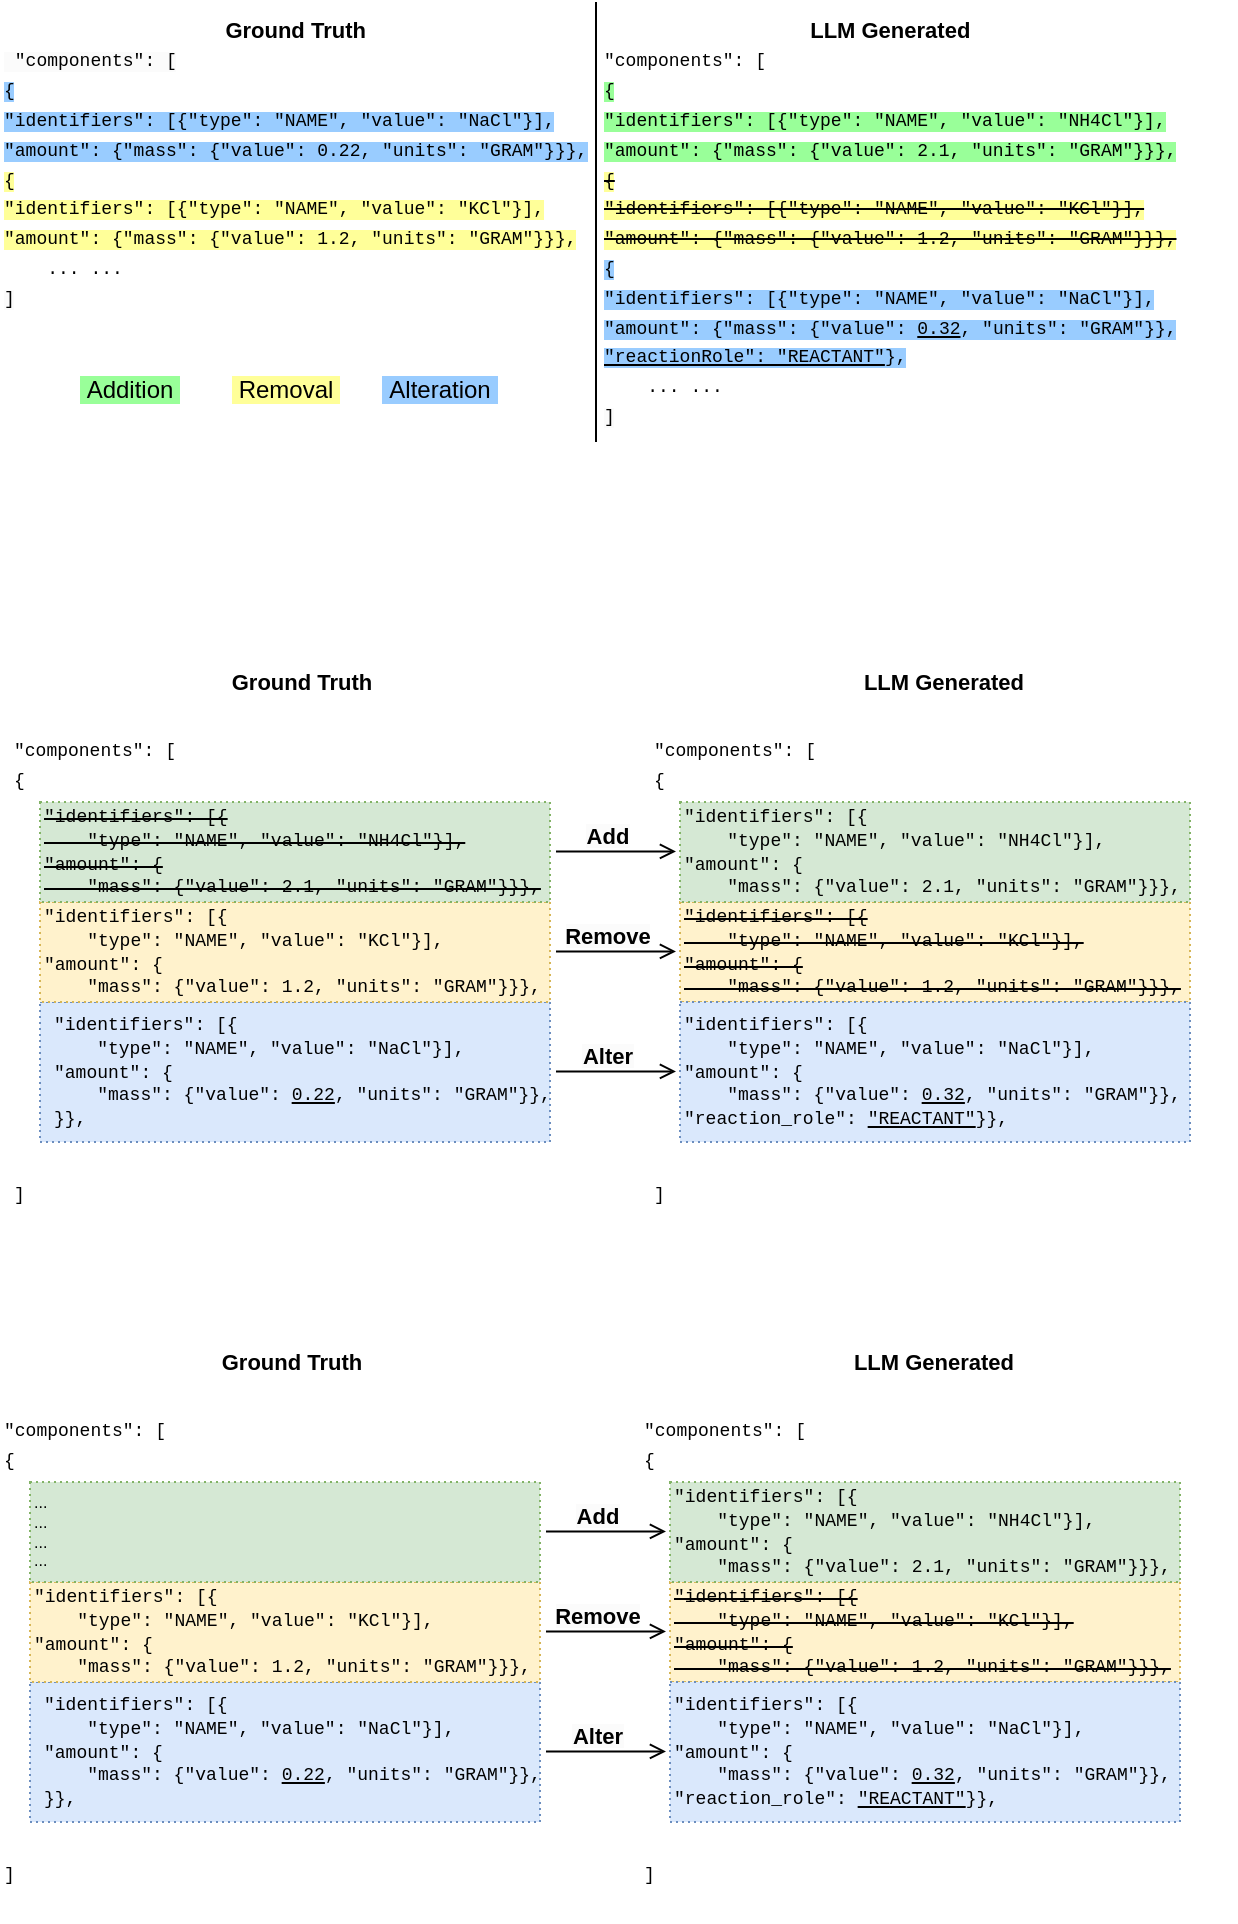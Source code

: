 <mxfile version="20.7.4" type="device"><diagram id="B1IhSgicaUTsyYKMDMdK" name="Page-1"><mxGraphModel dx="985" dy="1490" grid="1" gridSize="10" guides="1" tooltips="1" connect="1" arrows="1" fold="1" page="1" pageScale="1" pageWidth="850" pageHeight="1100" math="0" shadow="0"><root><mxCell id="0"/><mxCell id="1" parent="0"/><mxCell id="w58oGWD4xeNwBL1cCwIT-68" value="" style="group" vertex="1" connectable="0" parent="1"><mxGeometry x="5" y="160" width="612.75" height="290" as="geometry"/></mxCell><mxCell id="w58oGWD4xeNwBL1cCwIT-32" value="" style="rounded=0;whiteSpace=wrap;html=1;fontSize=8;fillColor=#dae8fc;dashed=1;dashPattern=1 2;strokeColor=#6c8ebf;" vertex="1" parent="w58oGWD4xeNwBL1cCwIT-68"><mxGeometry x="15" y="170" width="255" height="70" as="geometry"/></mxCell><mxCell id="w58oGWD4xeNwBL1cCwIT-31" value="&lt;span style=&quot;border-color: var(--border-color); color: rgb(0, 0, 0); font-family: &amp;quot;Courier New&amp;quot;; font-size: 9px; font-style: normal; font-variant-ligatures: normal; font-variant-caps: normal; font-weight: 400; letter-spacing: normal; orphans: 2; text-align: left; text-indent: 0px; text-transform: none; widows: 2; word-spacing: 0px; -webkit-text-stroke-width: 0px; text-decoration-thickness: initial; text-decoration-style: initial; text-decoration-color: initial;&quot;&gt;&quot;identifiers&quot;: [{&lt;br&gt;&amp;nbsp; &amp;nbsp; &quot;type&quot;: &quot;NAME&quot;, &quot;value&quot;: &quot;NaCl&quot;}],&lt;/span&gt;&lt;br style=&quot;border-color: var(--border-color); color: rgb(0, 0, 0); font-family: &amp;quot;Courier New&amp;quot;; font-size: 9px; font-style: normal; font-variant-ligatures: normal; font-variant-caps: normal; font-weight: 400; letter-spacing: normal; orphans: 2; text-align: left; text-indent: 0px; text-transform: none; widows: 2; word-spacing: 0px; -webkit-text-stroke-width: 0px; text-decoration-thickness: initial; text-decoration-style: initial; text-decoration-color: initial;&quot;&gt;&lt;span style=&quot;border-color: var(--border-color); color: rgb(0, 0, 0); font-family: &amp;quot;Courier New&amp;quot;; font-size: 9px; font-style: normal; font-variant-ligatures: normal; font-variant-caps: normal; font-weight: 400; letter-spacing: normal; orphans: 2; text-align: left; text-indent: 0px; text-transform: none; widows: 2; word-spacing: 0px; -webkit-text-stroke-width: 0px; text-decoration-thickness: initial; text-decoration-style: initial; text-decoration-color: initial;&quot;&gt;&quot;amount&quot;: {&lt;br&gt;&amp;nbsp; &amp;nbsp; &quot;mass&quot;: {&quot;value&quot;:&lt;span&gt;&amp;nbsp;&lt;/span&gt;&lt;/span&gt;&lt;span style=&quot;border-color: var(--border-color); color: rgb(0, 0, 0); font-family: &amp;quot;Courier New&amp;quot;; font-size: 9px; font-style: normal; font-variant-ligatures: normal; font-variant-caps: normal; font-weight: 400; letter-spacing: normal; orphans: 2; text-align: left; text-indent: 0px; text-transform: none; widows: 2; word-spacing: 0px; -webkit-text-stroke-width: 0px; text-decoration-thickness: initial; text-decoration-style: initial; text-decoration-color: initial;&quot;&gt;&lt;u style=&quot;border-color: var(--border-color);&quot;&gt;0.22&lt;/u&gt;&lt;/span&gt;&lt;span style=&quot;border-color: var(--border-color); color: rgb(0, 0, 0); font-family: &amp;quot;Courier New&amp;quot;; font-size: 9px; font-style: normal; font-variant-ligatures: normal; font-variant-caps: normal; font-weight: 400; letter-spacing: normal; orphans: 2; text-align: left; text-indent: 0px; text-transform: none; widows: 2; word-spacing: 0px; -webkit-text-stroke-width: 0px; text-decoration-thickness: initial; text-decoration-style: initial; text-decoration-color: initial;&quot;&gt;, &quot;units&quot;: &quot;GRAM&quot;}},&lt;br style=&quot;border-color: var(--border-color);&quot;&gt;&lt;/span&gt;&lt;span style=&quot;border-color: var(--border-color); color: rgb(0, 0, 0); font-family: &amp;quot;Courier New&amp;quot;; font-size: 9px; font-style: normal; font-variant-ligatures: normal; font-variant-caps: normal; font-weight: 400; letter-spacing: normal; orphans: 2; text-align: left; text-indent: 0px; text-transform: none; widows: 2; word-spacing: 0px; -webkit-text-stroke-width: 0px; text-decoration-thickness: initial; text-decoration-style: initial; text-decoration-color: initial;&quot;&gt;}},&lt;/span&gt;" style="text;whiteSpace=wrap;html=1;fontSize=9;verticalAlign=middle;" vertex="1" parent="w58oGWD4xeNwBL1cCwIT-68"><mxGeometry x="20" y="175" width="255" height="60" as="geometry"/></mxCell><mxCell id="w58oGWD4xeNwBL1cCwIT-47" value="" style="group" vertex="1" connectable="0" parent="w58oGWD4xeNwBL1cCwIT-68"><mxGeometry x="335" y="110" width="255" height="110" as="geometry"/></mxCell><mxCell id="w58oGWD4xeNwBL1cCwIT-48" value="" style="rounded=0;whiteSpace=wrap;html=1;fontSize=8;fillColor=#fff2cc;dashed=1;dashPattern=1 2;strokeColor=#d6b656;" vertex="1" parent="w58oGWD4xeNwBL1cCwIT-47"><mxGeometry y="10" width="255" height="50" as="geometry"/></mxCell><mxCell id="w58oGWD4xeNwBL1cCwIT-49" value="&lt;strike&gt;&lt;span style=&quot;color: rgb(0, 0, 0); font-family: &amp;quot;Courier New&amp;quot;; font-size: 9px; font-style: normal; font-variant-ligatures: normal; font-variant-caps: normal; font-weight: 400; letter-spacing: normal; orphans: 2; text-indent: 0px; text-transform: none; widows: 2; word-spacing: 0px; -webkit-text-stroke-width: 0px; text-decoration-thickness: initial; text-decoration-style: initial; text-decoration-color: initial; float: none; display: inline !important;&quot;&gt;&quot;identifiers&quot;: [{&lt;br&gt;&amp;nbsp; &amp;nbsp; &quot;type&quot;: &quot;NAME&quot;, &quot;value&quot;: &quot;KCl&quot;}],&lt;/span&gt;&lt;br style=&quot;border-color: var(--border-color); color: rgb(0, 0, 0); font-family: &amp;quot;Courier New&amp;quot;; font-size: 9px; font-style: normal; font-variant-ligatures: normal; font-variant-caps: normal; font-weight: 400; letter-spacing: normal; orphans: 2; text-indent: 0px; text-transform: none; widows: 2; word-spacing: 0px; -webkit-text-stroke-width: 0px; text-decoration-thickness: initial; text-decoration-style: initial; text-decoration-color: initial;&quot;&gt;&lt;span style=&quot;color: rgb(0, 0, 0); font-family: &amp;quot;Courier New&amp;quot;; font-size: 9px; font-style: normal; font-variant-ligatures: normal; font-variant-caps: normal; font-weight: 400; letter-spacing: normal; orphans: 2; text-indent: 0px; text-transform: none; widows: 2; word-spacing: 0px; -webkit-text-stroke-width: 0px; text-decoration-thickness: initial; text-decoration-style: initial; text-decoration-color: initial; float: none; display: inline !important;&quot;&gt;&quot;amount&quot;: {&lt;br&gt;&amp;nbsp; &amp;nbsp; &quot;mass&quot;: {&quot;value&quot;: 1.2, &quot;units&quot;: &quot;GRAM&quot;}}},&lt;/span&gt;&lt;/strike&gt;" style="text;whiteSpace=wrap;html=1;fontSize=9;verticalAlign=middle;align=left;" vertex="1" parent="w58oGWD4xeNwBL1cCwIT-47"><mxGeometry width="255" height="70" as="geometry"/></mxCell><mxCell id="w58oGWD4xeNwBL1cCwIT-29" value="&lt;div style=&quot;text-align: center;&quot;&gt;&lt;br&gt;&lt;/div&gt;&lt;div style=&quot;text-align: center;&quot;&gt;&lt;br&gt;&lt;/div&gt;&lt;span style=&quot;font-size: 9px; font-style: normal; font-variant-ligatures: normal; font-variant-caps: normal; letter-spacing: normal; orphans: 2; text-indent: 0px; text-transform: none; widows: 2; word-spacing: 0px; -webkit-text-stroke-width: 0px; text-decoration-thickness: initial; text-decoration-style: initial; text-decoration-color: initial; float: none; display: inline !important;&quot;&gt;&lt;font style=&quot;font-size: 9px;&quot; face=&quot;Courier New&quot;&gt;&quot;components&quot;: [&lt;br&gt;&lt;span style=&quot;font-weight: 400; color: rgb(0, 0, 0);&quot;&gt;{&lt;br style=&quot;border-color: var(--border-color);&quot;&gt;&lt;br&gt;&lt;/span&gt;&lt;br&gt;&lt;strike&gt;&lt;br&gt;&lt;br&gt;&lt;/strike&gt;&lt;/font&gt;&lt;font style=&quot;font-size: 9px;&quot; face=&quot;Courier New&quot;&gt;&lt;br&gt;&lt;br&gt;&lt;br&gt;&lt;br&gt;&lt;br&gt;&lt;br&gt;&lt;br&gt;&lt;br&gt;&lt;br&gt;&lt;span style=&quot;font-weight: 400; color: rgb(0, 0, 0);&quot;&gt;]&lt;/span&gt;&lt;/font&gt;&lt;/span&gt;" style="text;whiteSpace=wrap;html=1;verticalAlign=top;strokeColor=none;" vertex="1" parent="w58oGWD4xeNwBL1cCwIT-68"><mxGeometry width="292.5" height="280" as="geometry"/></mxCell><mxCell id="w58oGWD4xeNwBL1cCwIT-24" value="&lt;div style=&quot;text-align: center;&quot;&gt;&lt;br&gt;&lt;/div&gt;&lt;div style=&quot;text-align: center;&quot;&gt;&lt;br&gt;&lt;/div&gt;&lt;span style=&quot;font-size: 9px; font-style: normal; font-variant-ligatures: normal; font-variant-caps: normal; letter-spacing: normal; orphans: 2; text-indent: 0px; text-transform: none; widows: 2; word-spacing: 0px; -webkit-text-stroke-width: 0px; text-decoration-thickness: initial; text-decoration-style: initial; text-decoration-color: initial; float: none; display: inline !important;&quot;&gt;&lt;font style=&quot;font-size: 9px;&quot; face=&quot;Courier New&quot;&gt;&quot;components&quot;: [&lt;br&gt;&lt;span style=&quot;font-weight: 400; color: rgb(0, 0, 0);&quot;&gt;{&lt;br style=&quot;border-color: var(--border-color);&quot;&gt;&lt;br&gt;&lt;/span&gt;&lt;br&gt;&lt;strike&gt;&lt;br&gt;&lt;br&gt;&lt;/strike&gt;&lt;/font&gt;&lt;font style=&quot;font-size: 9px;&quot; face=&quot;Courier New&quot;&gt;&lt;br&gt;&lt;br&gt;&lt;br&gt;&lt;br&gt;&lt;br&gt;&lt;br&gt;&lt;br&gt;&lt;br&gt;&lt;br&gt;&lt;span style=&quot;font-weight: 400; color: rgb(0, 0, 0);&quot;&gt;]&lt;/span&gt;&lt;/font&gt;&lt;/span&gt;" style="text;whiteSpace=wrap;html=1;verticalAlign=top;strokeColor=none;" vertex="1" parent="w58oGWD4xeNwBL1cCwIT-68"><mxGeometry x="320.25" width="292.5" height="280" as="geometry"/></mxCell><mxCell id="w58oGWD4xeNwBL1cCwIT-11" value="" style="endArrow=none;html=1;rounded=0;fontFamily=Courier New;fontSize=9;fontColor=#AB63FA;entryX=1;entryY=0;entryDx=0;entryDy=0;startArrow=none;" edge="1" parent="w58oGWD4xeNwBL1cCwIT-68"><mxGeometry x="-0.227" width="50" height="50" relative="1" as="geometry"><mxPoint x="299.6" as="sourcePoint"/><mxPoint x="299.6" as="targetPoint"/><mxPoint as="offset"/></mxGeometry></mxCell><mxCell id="w58oGWD4xeNwBL1cCwIT-25" value="&lt;div style=&quot;border-color: var(--border-color); color: rgb(0, 0, 0); font-family: Helvetica; font-size: 12px; font-style: normal; font-variant-ligatures: normal; font-variant-caps: normal; font-weight: 400; letter-spacing: normal; orphans: 2; text-indent: 0px; text-transform: none; widows: 2; word-spacing: 0px; -webkit-text-stroke-width: 0px; background-color: rgb(251, 251, 251); text-decoration-thickness: initial; text-decoration-style: initial; text-decoration-color: initial;&quot;&gt;&lt;/div&gt;&lt;b style=&quot;border-color: var(--border-color); font-size: 11px;&quot;&gt;LLM Generated&lt;/b&gt;" style="text;whiteSpace=wrap;html=1;fontSize=9;align=center;verticalAlign=middle;" vertex="1" parent="w58oGWD4xeNwBL1cCwIT-68"><mxGeometry x="411.5" width="110" height="20" as="geometry"/></mxCell><mxCell id="w58oGWD4xeNwBL1cCwIT-30" value="&lt;div style=&quot;border-color: var(--border-color); color: rgb(0, 0, 0); font-family: Helvetica; font-size: 12px; font-style: normal; font-variant-ligatures: normal; font-variant-caps: normal; font-weight: 400; letter-spacing: normal; orphans: 2; text-indent: 0px; text-transform: none; widows: 2; word-spacing: 0px; -webkit-text-stroke-width: 0px; background-color: rgb(251, 251, 251); text-decoration-thickness: initial; text-decoration-style: initial; text-decoration-color: initial;&quot;&gt;&lt;/div&gt;&lt;b style=&quot;border-color: var(--border-color); font-size: 11px;&quot;&gt;Ground Truth&lt;/b&gt;" style="text;whiteSpace=wrap;html=1;fontSize=9;align=center;verticalAlign=middle;" vertex="1" parent="w58oGWD4xeNwBL1cCwIT-68"><mxGeometry x="91.25" width="110" height="20" as="geometry"/></mxCell><mxCell id="w58oGWD4xeNwBL1cCwIT-40" value="" style="group" vertex="1" connectable="0" parent="w58oGWD4xeNwBL1cCwIT-68"><mxGeometry x="15" y="110" width="255" height="70" as="geometry"/></mxCell><mxCell id="w58oGWD4xeNwBL1cCwIT-33" value="" style="rounded=0;whiteSpace=wrap;html=1;fontSize=8;fillColor=#fff2cc;dashed=1;dashPattern=1 2;strokeColor=#d6b656;" vertex="1" parent="w58oGWD4xeNwBL1cCwIT-40"><mxGeometry y="10" width="255" height="50" as="geometry"/></mxCell><mxCell id="w58oGWD4xeNwBL1cCwIT-34" value="&lt;span style=&quot;color: rgb(0, 0, 0); font-family: &amp;quot;Courier New&amp;quot;; font-size: 9px; font-style: normal; font-variant-ligatures: normal; font-variant-caps: normal; font-weight: 400; letter-spacing: normal; orphans: 2; text-indent: 0px; text-transform: none; widows: 2; word-spacing: 0px; -webkit-text-stroke-width: 0px; text-decoration-thickness: initial; text-decoration-style: initial; text-decoration-color: initial; float: none; display: inline !important;&quot;&gt;&quot;identifiers&quot;: [{&lt;br&gt;&amp;nbsp; &amp;nbsp; &quot;type&quot;: &quot;NAME&quot;, &quot;value&quot;: &quot;KCl&quot;}],&lt;/span&gt;&lt;br style=&quot;border-color: var(--border-color); color: rgb(0, 0, 0); font-family: &amp;quot;Courier New&amp;quot;; font-size: 9px; font-style: normal; font-variant-ligatures: normal; font-variant-caps: normal; font-weight: 400; letter-spacing: normal; orphans: 2; text-indent: 0px; text-transform: none; widows: 2; word-spacing: 0px; -webkit-text-stroke-width: 0px; text-decoration-thickness: initial; text-decoration-style: initial; text-decoration-color: initial;&quot;&gt;&lt;span style=&quot;color: rgb(0, 0, 0); font-family: &amp;quot;Courier New&amp;quot;; font-size: 9px; font-style: normal; font-variant-ligatures: normal; font-variant-caps: normal; font-weight: 400; letter-spacing: normal; orphans: 2; text-indent: 0px; text-transform: none; widows: 2; word-spacing: 0px; -webkit-text-stroke-width: 0px; text-decoration-thickness: initial; text-decoration-style: initial; text-decoration-color: initial; float: none; display: inline !important;&quot;&gt;&quot;amount&quot;: {&lt;br&gt;&amp;nbsp; &amp;nbsp; &quot;mass&quot;: {&quot;value&quot;: 1.2, &quot;units&quot;: &quot;GRAM&quot;}}},&lt;/span&gt;" style="text;whiteSpace=wrap;html=1;fontSize=9;verticalAlign=middle;align=left;" vertex="1" parent="w58oGWD4xeNwBL1cCwIT-40"><mxGeometry width="255" height="70" as="geometry"/></mxCell><mxCell id="w58oGWD4xeNwBL1cCwIT-41" value="" style="group" vertex="1" connectable="0" parent="w58oGWD4xeNwBL1cCwIT-68"><mxGeometry x="335" y="170" width="255" height="120" as="geometry"/></mxCell><mxCell id="w58oGWD4xeNwBL1cCwIT-27" value="" style="rounded=0;whiteSpace=wrap;html=1;fontSize=8;fillColor=#dae8fc;dashed=1;dashPattern=1 2;strokeColor=#6c8ebf;" vertex="1" parent="w58oGWD4xeNwBL1cCwIT-41"><mxGeometry width="255" height="70" as="geometry"/></mxCell><mxCell id="w58oGWD4xeNwBL1cCwIT-23" value="&lt;span style=&quot;border-color: var(--border-color); color: rgb(0, 0, 0); font-family: &amp;quot;Courier New&amp;quot;; font-size: 9px; font-style: normal; font-variant-ligatures: normal; font-variant-caps: normal; font-weight: 400; letter-spacing: normal; orphans: 2; text-align: left; text-indent: 0px; text-transform: none; widows: 2; word-spacing: 0px; -webkit-text-stroke-width: 0px; text-decoration-thickness: initial; text-decoration-style: initial; text-decoration-color: initial;&quot;&gt;&quot;identifiers&quot;: [{&lt;br&gt;&amp;nbsp; &amp;nbsp; &quot;type&quot;: &quot;NAME&quot;, &quot;value&quot;: &quot;NaCl&quot;}],&lt;/span&gt;&lt;br style=&quot;border-color: var(--border-color); color: rgb(0, 0, 0); font-family: &amp;quot;Courier New&amp;quot;; font-size: 9px; font-style: normal; font-variant-ligatures: normal; font-variant-caps: normal; font-weight: 400; letter-spacing: normal; orphans: 2; text-align: left; text-indent: 0px; text-transform: none; widows: 2; word-spacing: 0px; -webkit-text-stroke-width: 0px; text-decoration-thickness: initial; text-decoration-style: initial; text-decoration-color: initial;&quot;&gt;&lt;span style=&quot;border-color: var(--border-color); color: rgb(0, 0, 0); font-family: &amp;quot;Courier New&amp;quot;; font-size: 9px; font-style: normal; font-variant-ligatures: normal; font-variant-caps: normal; font-weight: 400; letter-spacing: normal; orphans: 2; text-align: left; text-indent: 0px; text-transform: none; widows: 2; word-spacing: 0px; -webkit-text-stroke-width: 0px; text-decoration-thickness: initial; text-decoration-style: initial; text-decoration-color: initial;&quot;&gt;&quot;amount&quot;: {&lt;br&gt;&amp;nbsp; &amp;nbsp; &quot;mass&quot;: {&quot;value&quot;:&lt;span&gt;&amp;nbsp;&lt;/span&gt;&lt;/span&gt;&lt;span style=&quot;border-color: var(--border-color); color: rgb(0, 0, 0); font-family: &amp;quot;Courier New&amp;quot;; font-size: 9px; font-style: normal; font-variant-ligatures: normal; font-variant-caps: normal; font-weight: 400; letter-spacing: normal; orphans: 2; text-align: left; text-indent: 0px; text-transform: none; widows: 2; word-spacing: 0px; -webkit-text-stroke-width: 0px; text-decoration-thickness: initial; text-decoration-style: initial; text-decoration-color: initial;&quot;&gt;&lt;u style=&quot;border-color: var(--border-color);&quot;&gt;0.32&lt;/u&gt;&lt;/span&gt;&lt;span style=&quot;border-color: var(--border-color); color: rgb(0, 0, 0); font-family: &amp;quot;Courier New&amp;quot;; font-size: 9px; font-style: normal; font-variant-ligatures: normal; font-variant-caps: normal; font-weight: 400; letter-spacing: normal; orphans: 2; text-align: left; text-indent: 0px; text-transform: none; widows: 2; word-spacing: 0px; -webkit-text-stroke-width: 0px; text-decoration-thickness: initial; text-decoration-style: initial; text-decoration-color: initial;&quot;&gt;, &quot;units&quot;: &quot;GRAM&quot;}},&lt;br style=&quot;border-color: var(--border-color);&quot;&gt;&lt;/span&gt;&lt;span style=&quot;color: rgb(0, 0, 0); font-family: &amp;quot;Courier New&amp;quot;; font-size: 9px; font-style: normal; font-variant-ligatures: normal; font-variant-caps: normal; font-weight: 400; letter-spacing: normal; orphans: 2; text-align: left; text-indent: 0px; text-transform: none; widows: 2; word-spacing: 0px; -webkit-text-stroke-width: 0px; text-decoration-thickness: initial; text-decoration-style: initial; text-decoration-color: initial; float: none; display: inline !important;&quot;&gt;&quot;reaction_role&quot;:&lt;span&gt;&amp;nbsp;&lt;/span&gt;&lt;/span&gt;&lt;u style=&quot;border-color: var(--border-color); color: rgb(0, 0, 0); font-family: &amp;quot;Courier New&amp;quot;; font-size: 9px; font-style: normal; font-variant-ligatures: normal; font-variant-caps: normal; font-weight: 400; letter-spacing: normal; orphans: 2; text-align: left; text-indent: 0px; text-transform: none; widows: 2; word-spacing: 0px; -webkit-text-stroke-width: 0px;&quot;&gt;&quot;REACTANT&quot;&lt;/u&gt;&lt;span style=&quot;border-color: var(--border-color); color: rgb(0, 0, 0); font-family: &amp;quot;Courier New&amp;quot;; font-size: 9px; font-style: normal; font-variant-ligatures: normal; font-variant-caps: normal; font-weight: 400; letter-spacing: normal; orphans: 2; text-align: left; text-indent: 0px; text-transform: none; widows: 2; word-spacing: 0px; -webkit-text-stroke-width: 0px; text-decoration-thickness: initial; text-decoration-style: initial; text-decoration-color: initial;&quot;&gt;}},&lt;/span&gt;" style="text;whiteSpace=wrap;html=1;fontSize=9;verticalAlign=middle;" vertex="1" parent="w58oGWD4xeNwBL1cCwIT-41"><mxGeometry y="5" width="255" height="60" as="geometry"/></mxCell><mxCell id="w58oGWD4xeNwBL1cCwIT-43" value="" style="group" vertex="1" connectable="0" parent="w58oGWD4xeNwBL1cCwIT-68"><mxGeometry x="335" y="60" width="255" height="70" as="geometry"/></mxCell><mxCell id="w58oGWD4xeNwBL1cCwIT-8" value="" style="rounded=0;whiteSpace=wrap;html=1;fontSize=8;fillColor=#d5e8d4;dashed=1;dashPattern=1 2;strokeColor=#82b366;" vertex="1" parent="w58oGWD4xeNwBL1cCwIT-43"><mxGeometry y="10" width="255" height="50" as="geometry"/></mxCell><mxCell id="w58oGWD4xeNwBL1cCwIT-22" value="&lt;span style=&quot;color: rgb(0, 0, 0); font-family: &amp;quot;Courier New&amp;quot;; font-size: 9px; font-style: normal; font-variant-ligatures: normal; font-variant-caps: normal; font-weight: 400; letter-spacing: normal; orphans: 2; text-indent: 0px; text-transform: none; widows: 2; word-spacing: 0px; -webkit-text-stroke-width: 0px; text-decoration-thickness: initial; text-decoration-style: initial; text-decoration-color: initial; float: none; display: inline !important;&quot;&gt;&quot;identifiers&quot;: [{&lt;br&gt;&amp;nbsp; &amp;nbsp; &quot;type&quot;: &quot;NAME&quot;, &quot;value&quot;: &quot;NH4Cl&quot;}],&lt;/span&gt;&lt;br style=&quot;border-color: var(--border-color); color: rgb(0, 0, 0); font-family: &amp;quot;Courier New&amp;quot;; font-size: 9px; font-style: normal; font-variant-ligatures: normal; font-variant-caps: normal; font-weight: 400; letter-spacing: normal; orphans: 2; text-indent: 0px; text-transform: none; widows: 2; word-spacing: 0px; -webkit-text-stroke-width: 0px; text-decoration-thickness: initial; text-decoration-style: initial; text-decoration-color: initial;&quot;&gt;&lt;span style=&quot;color: rgb(0, 0, 0); font-family: &amp;quot;Courier New&amp;quot;; font-size: 9px; font-style: normal; font-variant-ligatures: normal; font-variant-caps: normal; font-weight: 400; letter-spacing: normal; orphans: 2; text-indent: 0px; text-transform: none; widows: 2; word-spacing: 0px; -webkit-text-stroke-width: 0px; text-decoration-thickness: initial; text-decoration-style: initial; text-decoration-color: initial; float: none; display: inline !important;&quot;&gt;&quot;amount&quot;: {&lt;br&gt;&amp;nbsp; &amp;nbsp; &quot;mass&quot;: {&quot;value&quot;: 2.1, &quot;units&quot;: &quot;GRAM&quot;}}},&lt;/span&gt;" style="text;whiteSpace=wrap;html=1;fontSize=9;verticalAlign=middle;align=left;" vertex="1" parent="w58oGWD4xeNwBL1cCwIT-43"><mxGeometry width="255" height="70" as="geometry"/></mxCell><mxCell id="w58oGWD4xeNwBL1cCwIT-44" value="" style="group" vertex="1" connectable="0" parent="w58oGWD4xeNwBL1cCwIT-68"><mxGeometry x="15" y="60" width="255" height="70" as="geometry"/></mxCell><mxCell id="w58oGWD4xeNwBL1cCwIT-45" value="" style="rounded=0;whiteSpace=wrap;html=1;fontSize=8;fillColor=#d5e8d4;dashed=1;dashPattern=1 2;strokeColor=#82b366;" vertex="1" parent="w58oGWD4xeNwBL1cCwIT-44"><mxGeometry y="10" width="255" height="50" as="geometry"/></mxCell><mxCell id="w58oGWD4xeNwBL1cCwIT-46" value="&lt;strike&gt;&lt;span style=&quot;color: rgb(0, 0, 0); font-family: &amp;quot;Courier New&amp;quot;; font-size: 9px; font-style: normal; font-variant-ligatures: normal; font-variant-caps: normal; font-weight: 400; letter-spacing: normal; orphans: 2; text-indent: 0px; text-transform: none; widows: 2; word-spacing: 0px; -webkit-text-stroke-width: 0px; text-decoration-thickness: initial; text-decoration-style: initial; text-decoration-color: initial; float: none; display: inline !important;&quot;&gt;&quot;identifiers&quot;: [{&lt;br&gt;&amp;nbsp; &amp;nbsp; &quot;type&quot;: &quot;NAME&quot;, &quot;value&quot;: &quot;NH4Cl&quot;}],&lt;/span&gt;&lt;br style=&quot;border-color: var(--border-color); color: rgb(0, 0, 0); font-family: &amp;quot;Courier New&amp;quot;; font-size: 9px; font-style: normal; font-variant-ligatures: normal; font-variant-caps: normal; font-weight: 400; letter-spacing: normal; orphans: 2; text-indent: 0px; text-transform: none; widows: 2; word-spacing: 0px; -webkit-text-stroke-width: 0px; text-decoration-thickness: initial; text-decoration-style: initial; text-decoration-color: initial;&quot;&gt;&lt;span style=&quot;color: rgb(0, 0, 0); font-family: &amp;quot;Courier New&amp;quot;; font-size: 9px; font-style: normal; font-variant-ligatures: normal; font-variant-caps: normal; font-weight: 400; letter-spacing: normal; orphans: 2; text-indent: 0px; text-transform: none; widows: 2; word-spacing: 0px; -webkit-text-stroke-width: 0px; text-decoration-thickness: initial; text-decoration-style: initial; text-decoration-color: initial; float: none; display: inline !important;&quot;&gt;&quot;amount&quot;: {&lt;br&gt;&amp;nbsp; &amp;nbsp; &quot;mass&quot;: {&quot;value&quot;: 2.1, &quot;units&quot;: &quot;GRAM&quot;}}},&lt;/span&gt;&lt;/strike&gt;" style="text;whiteSpace=wrap;html=1;fontSize=9;verticalAlign=middle;align=left;" vertex="1" parent="w58oGWD4xeNwBL1cCwIT-44"><mxGeometry width="255" height="70" as="geometry"/></mxCell><mxCell id="w58oGWD4xeNwBL1cCwIT-50" style="edgeStyle=orthogonalEdgeStyle;rounded=0;jumpSize=6;orthogonalLoop=1;jettySize=auto;html=1;entryX=0;entryY=0.5;entryDx=0;entryDy=0;fontSize=9;endArrow=open;endFill=0;" edge="1" parent="w58oGWD4xeNwBL1cCwIT-68"><mxGeometry relative="1" as="geometry"><mxPoint x="273" y="144.71" as="sourcePoint"/><mxPoint x="333" y="144.71" as="targetPoint"/></mxGeometry></mxCell><mxCell id="w58oGWD4xeNwBL1cCwIT-53" style="edgeStyle=orthogonalEdgeStyle;rounded=0;jumpSize=6;orthogonalLoop=1;jettySize=auto;html=1;entryX=0;entryY=0.5;entryDx=0;entryDy=0;fontSize=9;endArrow=open;endFill=0;" edge="1" parent="w58oGWD4xeNwBL1cCwIT-68"><mxGeometry relative="1" as="geometry"><mxPoint x="273" y="204.71" as="sourcePoint"/><mxPoint x="333" y="204.71" as="targetPoint"/></mxGeometry></mxCell><mxCell id="w58oGWD4xeNwBL1cCwIT-54" value="" style="edgeStyle=orthogonalEdgeStyle;rounded=0;jumpSize=6;orthogonalLoop=1;jettySize=auto;html=1;entryX=0;entryY=0.5;entryDx=0;entryDy=0;fontSize=9;endArrow=open;endFill=0;" edge="1" parent="w58oGWD4xeNwBL1cCwIT-68"><mxGeometry relative="1" as="geometry"><mxPoint x="273" y="94.71" as="sourcePoint"/><mxPoint x="333" y="94.71" as="targetPoint"/></mxGeometry></mxCell><mxCell id="w58oGWD4xeNwBL1cCwIT-55" value="&lt;span style=&quot;font-size: 11px; font-style: normal; font-variant-ligatures: normal; font-variant-caps: normal; letter-spacing: normal; orphans: 2; text-indent: 0px; text-transform: none; widows: 2; word-spacing: 0px; -webkit-text-stroke-width: 0px; background-color: rgb(251, 251, 251); text-decoration-thickness: initial; text-decoration-style: initial; text-decoration-color: initial; float: none; display: inline !important;&quot;&gt;&lt;font&gt;Add&lt;/font&gt;&lt;/span&gt;" style="text;whiteSpace=wrap;html=1;fontSize=11;align=center;verticalAlign=middle;fontFamily=Helvetica;fontStyle=1;fontColor=#000000;" vertex="1" parent="w58oGWD4xeNwBL1cCwIT-68"><mxGeometry x="269" y="77" width="60" height="20" as="geometry"/></mxCell><mxCell id="w58oGWD4xeNwBL1cCwIT-66" value="&lt;span style=&quot;font-size: 11px; font-style: normal; font-variant-ligatures: normal; font-variant-caps: normal; letter-spacing: normal; orphans: 2; text-indent: 0px; text-transform: none; widows: 2; word-spacing: 0px; -webkit-text-stroke-width: 0px; background-color: rgb(251, 251, 251); text-decoration-thickness: initial; text-decoration-style: initial; text-decoration-color: initial; float: none; display: inline !important;&quot;&gt;&lt;font&gt;Remove&lt;/font&gt;&lt;/span&gt;" style="text;whiteSpace=wrap;html=1;fontSize=11;align=center;verticalAlign=middle;fontFamily=Helvetica;fontStyle=1;fontColor=#000000;" vertex="1" parent="w58oGWD4xeNwBL1cCwIT-68"><mxGeometry x="269" y="127" width="60" height="20" as="geometry"/></mxCell><mxCell id="w58oGWD4xeNwBL1cCwIT-67" value="&lt;span style=&quot;font-size: 11px; font-style: normal; font-variant-ligatures: normal; font-variant-caps: normal; letter-spacing: normal; orphans: 2; text-indent: 0px; text-transform: none; widows: 2; word-spacing: 0px; -webkit-text-stroke-width: 0px; background-color: rgb(251, 251, 251); text-decoration-thickness: initial; text-decoration-style: initial; text-decoration-color: initial; float: none; display: inline !important;&quot;&gt;&lt;font&gt;Alter&lt;/font&gt;&lt;/span&gt;" style="text;whiteSpace=wrap;html=1;fontSize=11;align=center;verticalAlign=middle;fontFamily=Helvetica;fontStyle=1;fontColor=#000000;" vertex="1" parent="w58oGWD4xeNwBL1cCwIT-68"><mxGeometry x="269" y="187" width="60" height="20" as="geometry"/></mxCell><mxCell id="E654pvjVm1LxZh0VAU8A-5" value="&lt;div style=&quot;text-align: center;&quot;&gt;&lt;span style=&quot;font-size: 11px;&quot;&gt;&lt;b&gt;Ground Truth&lt;/b&gt;&lt;/span&gt;&lt;/div&gt;&lt;span style=&quot;color: rgb(0, 0, 0); font-size: 9px; font-style: normal; font-variant-ligatures: normal; font-variant-caps: normal; font-weight: 400; letter-spacing: normal; orphans: 2; text-indent: 0px; text-transform: none; widows: 2; word-spacing: 0px; -webkit-text-stroke-width: 0px; text-decoration-thickness: initial; text-decoration-style: initial; text-decoration-color: initial; float: none; display: inline !important;&quot;&gt;&lt;font style=&quot;font-size: 9px;&quot; face=&quot;Courier New&quot;&gt;&lt;span style=&quot;background-color: rgb(251, 251, 251);&quot;&gt;&amp;nbsp;&quot;components&quot;: [&lt;/span&gt;&lt;br&gt;&lt;span style=&quot;background-color: rgb(153, 204, 255);&quot;&gt;{&lt;br&gt;&quot;identifiers&quot;: [{&quot;type&quot;: &quot;NAME&quot;, &quot;value&quot;: &quot;NaCl&quot;}],&lt;br&gt;&quot;amount&quot;: {&quot;mass&quot;: {&quot;value&quot;: 0.22, &quot;units&quot;: &quot;GRAM&quot;}}},&lt;/span&gt;&lt;br&gt;&lt;span style=&quot;background-color: rgb(255, 255, 153);&quot;&gt;{&lt;br&gt;&quot;identifiers&quot;: [{&quot;type&quot;: &quot;NAME&quot;, &quot;value&quot;: &quot;KCl&quot;}],&lt;br style=&quot;border-color: var(--border-color);&quot;&gt;&quot;amount&quot;: {&quot;mass&quot;: {&quot;value&quot;: 1.2, &quot;units&quot;: &quot;GRAM&quot;}}},&lt;/span&gt;&lt;br&gt;&amp;nbsp; &amp;nbsp; ... ...&lt;br&gt;&lt;span style=&quot;background-color: rgb(251, 251, 251);&quot;&gt;]&lt;/span&gt;&lt;/font&gt;&lt;/span&gt;" style="text;whiteSpace=wrap;html=1;verticalAlign=top;strokeColor=none;" parent="1" vertex="1"><mxGeometry y="-170" width="300" height="170" as="geometry"/></mxCell><mxCell id="fWhCA49FLO4DO91-v9Lb-1" value="&lt;div style=&quot;text-align: center;&quot;&gt;&lt;span style=&quot;font-size: 11px;&quot;&gt;&lt;b style=&quot;&quot;&gt;LLM Generated&lt;/b&gt;&lt;/span&gt;&lt;/div&gt;&lt;span style=&quot;font-size: 9px; font-style: normal; font-variant-ligatures: normal; font-variant-caps: normal; letter-spacing: normal; orphans: 2; text-indent: 0px; text-transform: none; widows: 2; word-spacing: 0px; -webkit-text-stroke-width: 0px; text-decoration-thickness: initial; text-decoration-style: initial; text-decoration-color: initial; float: none; display: inline !important;&quot;&gt;&lt;font style=&quot;font-size: 9px;&quot; face=&quot;Courier New&quot;&gt;&quot;components&quot;: [&lt;br&gt;&lt;span style=&quot;font-weight: 400; color: rgb(0, 0, 0); background-color: rgb(153, 255, 153);&quot;&gt;{&lt;br style=&quot;border-color: var(--border-color);&quot;&gt;&quot;identifiers&quot;: [{&quot;type&quot;: &quot;NAME&quot;, &quot;value&quot;: &quot;NH4Cl&quot;}],&lt;br style=&quot;border-color: var(--border-color);&quot;&gt;&quot;amount&quot;: {&quot;mass&quot;: {&quot;value&quot;: 2.1, &quot;units&quot;: &quot;GRAM&quot;}}},&lt;/span&gt;&lt;br&gt;&lt;span style=&quot;font-weight: 400; color: rgb(0, 0, 0); background-color: rgb(255, 255, 153);&quot;&gt;&lt;strike&gt;{&lt;br style=&quot;border-color: var(--border-color);&quot;&gt;&quot;identifiers&quot;: [{&quot;type&quot;: &quot;NAME&quot;, &quot;value&quot;: &quot;KCl&quot;}],&lt;br style=&quot;border-color: var(--border-color);&quot;&gt;&quot;amount&quot;: {&quot;mass&quot;: {&quot;value&quot;: 1.2, &quot;units&quot;: &quot;GRAM&quot;}}},&lt;/strike&gt;&lt;/span&gt;&lt;br&gt;&lt;span style=&quot;background-color: rgb(153, 204, 255);&quot;&gt;&lt;span style=&quot;font-weight: 400; color: rgb(0, 0, 0);&quot;&gt;{&lt;br&gt;&lt;/span&gt;&lt;span style=&quot;font-weight: 400; color: rgb(0, 0, 0);&quot;&gt;&quot;identifiers&quot;: [{&quot;type&quot;: &quot;NAME&quot;, &quot;value&quot;: &quot;NaCl&quot;}],&lt;/span&gt;&lt;br style=&quot;border-color: var(--border-color);&quot;&gt;&lt;span style=&quot;font-weight: 400; color: rgb(0, 0, 0);&quot;&gt;&quot;amount&quot;: {&quot;mass&quot;: {&quot;value&quot;: &lt;/span&gt;&lt;span style=&quot;color: rgb(0, 0, 0);&quot;&gt;&lt;u style=&quot;&quot;&gt;0.32&lt;/u&gt;&lt;/span&gt;&lt;span style=&quot;font-weight: 400; color: rgb(0, 0, 0);&quot;&gt;, &quot;units&quot;: &quot;GRAM&quot;}},&lt;br&gt;&lt;/span&gt;&lt;u&gt;&quot;reactionRole&quot;: &quot;REACTANT&quot;&lt;/u&gt;&lt;span style=&quot;font-weight: 400; color: rgb(0, 0, 0);&quot;&gt;},&lt;br&gt;&lt;/span&gt;&lt;/span&gt;&amp;nbsp; &amp;nbsp; ... ...&lt;br&gt;&lt;span style=&quot;font-weight: 400; color: rgb(0, 0, 0); background-color: rgb(251, 251, 251);&quot;&gt;]&lt;/span&gt;&lt;/font&gt;&lt;/span&gt;" style="text;whiteSpace=wrap;html=1;verticalAlign=top;strokeColor=none;" parent="1" vertex="1"><mxGeometry x="300" y="-170" width="290" height="220" as="geometry"/></mxCell><mxCell id="fWhCA49FLO4DO91-v9Lb-8" value="" style="group" parent="1" vertex="1" connectable="0"><mxGeometry x="40" y="10" width="210" height="30" as="geometry"/></mxCell><mxCell id="fWhCA49FLO4DO91-v9Lb-5" value="&lt;span style=&quot;color: rgb(0, 0, 0); font-family: Helvetica; font-size: 12px; font-style: normal; font-variant-ligatures: normal; font-variant-caps: normal; font-weight: 400; letter-spacing: normal; orphans: 2; text-indent: 0px; text-transform: none; widows: 2; word-spacing: 0px; -webkit-text-stroke-width: 0px; text-decoration-thickness: initial; text-decoration-style: initial; text-decoration-color: initial; float: none; display: inline !important;&quot;&gt;&amp;nbsp;Alteration&amp;nbsp;&lt;/span&gt;" style="text;whiteSpace=wrap;html=1;fontColor=#000000;align=center;labelBackgroundColor=#99CCFF;" parent="fWhCA49FLO4DO91-v9Lb-8" vertex="1"><mxGeometry x="150" width="60" height="30" as="geometry"/></mxCell><mxCell id="fWhCA49FLO4DO91-v9Lb-6" value="&lt;span style=&quot;color: rgb(0, 0, 0); font-family: Helvetica; font-size: 12px; font-style: normal; font-variant-ligatures: normal; font-variant-caps: normal; font-weight: 400; letter-spacing: normal; orphans: 2; text-indent: 0px; text-transform: none; widows: 2; word-spacing: 0px; -webkit-text-stroke-width: 0px; text-decoration-thickness: initial; text-decoration-style: initial; text-decoration-color: initial; float: none; display: inline !important;&quot;&gt;&amp;nbsp;Removal&amp;nbsp;&lt;/span&gt;" style="text;whiteSpace=wrap;html=1;fontColor=#000000;align=center;labelBackgroundColor=#FFFF99;" parent="fWhCA49FLO4DO91-v9Lb-8" vertex="1"><mxGeometry x="78" width="50" height="30" as="geometry"/></mxCell><mxCell id="fWhCA49FLO4DO91-v9Lb-7" value="&lt;span style=&quot;color: rgb(0, 0, 0); font-family: Helvetica; font-size: 12px; font-style: normal; font-variant-ligatures: normal; font-variant-caps: normal; font-weight: 400; letter-spacing: normal; orphans: 2; text-indent: 0px; text-transform: none; widows: 2; word-spacing: 0px; -webkit-text-stroke-width: 0px; text-decoration-thickness: initial; text-decoration-style: initial; text-decoration-color: initial; float: none; display: inline !important;&quot;&gt;&amp;nbsp;Addition&amp;nbsp;&lt;/span&gt;" style="text;whiteSpace=wrap;html=1;fontColor=#000000;align=center;labelBackgroundColor=#99FF99;" parent="fWhCA49FLO4DO91-v9Lb-8" vertex="1"><mxGeometry width="50" height="30" as="geometry"/></mxCell><mxCell id="SZpm6MtOJc-SD2S3nMpX-1" value="" style="endArrow=none;html=1;rounded=0;fontFamily=Courier New;fontSize=9;fontColor=#AB63FA;entryX=1;entryY=0;entryDx=0;entryDy=0;exitX=0;exitY=1;exitDx=0;exitDy=0;" parent="1" edge="1"><mxGeometry width="50" height="50" relative="1" as="geometry"><mxPoint x="298" y="50" as="sourcePoint"/><mxPoint x="298.0" y="-170" as="targetPoint"/></mxGeometry></mxCell><mxCell id="w58oGWD4xeNwBL1cCwIT-69" value="" style="group" vertex="1" connectable="0" parent="1"><mxGeometry y="500" width="612.75" height="290" as="geometry"/></mxCell><mxCell id="w58oGWD4xeNwBL1cCwIT-70" value="" style="rounded=0;whiteSpace=wrap;html=1;fontSize=8;fillColor=#dae8fc;dashed=1;dashPattern=1 2;strokeColor=#6c8ebf;" vertex="1" parent="w58oGWD4xeNwBL1cCwIT-69"><mxGeometry x="15" y="170" width="255" height="70" as="geometry"/></mxCell><mxCell id="w58oGWD4xeNwBL1cCwIT-71" value="&lt;span style=&quot;border-color: var(--border-color); color: rgb(0, 0, 0); font-family: &amp;quot;Courier New&amp;quot;; font-size: 9px; font-style: normal; font-variant-ligatures: normal; font-variant-caps: normal; font-weight: 400; letter-spacing: normal; orphans: 2; text-align: left; text-indent: 0px; text-transform: none; widows: 2; word-spacing: 0px; -webkit-text-stroke-width: 0px; text-decoration-thickness: initial; text-decoration-style: initial; text-decoration-color: initial;&quot;&gt;&quot;identifiers&quot;: [{&lt;br&gt;&amp;nbsp; &amp;nbsp; &quot;type&quot;: &quot;NAME&quot;, &quot;value&quot;: &quot;NaCl&quot;}],&lt;/span&gt;&lt;br style=&quot;border-color: var(--border-color); color: rgb(0, 0, 0); font-family: &amp;quot;Courier New&amp;quot;; font-size: 9px; font-style: normal; font-variant-ligatures: normal; font-variant-caps: normal; font-weight: 400; letter-spacing: normal; orphans: 2; text-align: left; text-indent: 0px; text-transform: none; widows: 2; word-spacing: 0px; -webkit-text-stroke-width: 0px; text-decoration-thickness: initial; text-decoration-style: initial; text-decoration-color: initial;&quot;&gt;&lt;span style=&quot;border-color: var(--border-color); color: rgb(0, 0, 0); font-family: &amp;quot;Courier New&amp;quot;; font-size: 9px; font-style: normal; font-variant-ligatures: normal; font-variant-caps: normal; font-weight: 400; letter-spacing: normal; orphans: 2; text-align: left; text-indent: 0px; text-transform: none; widows: 2; word-spacing: 0px; -webkit-text-stroke-width: 0px; text-decoration-thickness: initial; text-decoration-style: initial; text-decoration-color: initial;&quot;&gt;&quot;amount&quot;: {&lt;br&gt;&amp;nbsp; &amp;nbsp; &quot;mass&quot;: {&quot;value&quot;:&lt;span&gt;&amp;nbsp;&lt;/span&gt;&lt;/span&gt;&lt;span style=&quot;border-color: var(--border-color); color: rgb(0, 0, 0); font-family: &amp;quot;Courier New&amp;quot;; font-size: 9px; font-style: normal; font-variant-ligatures: normal; font-variant-caps: normal; font-weight: 400; letter-spacing: normal; orphans: 2; text-align: left; text-indent: 0px; text-transform: none; widows: 2; word-spacing: 0px; -webkit-text-stroke-width: 0px; text-decoration-thickness: initial; text-decoration-style: initial; text-decoration-color: initial;&quot;&gt;&lt;u style=&quot;border-color: var(--border-color);&quot;&gt;0.22&lt;/u&gt;&lt;/span&gt;&lt;span style=&quot;border-color: var(--border-color); color: rgb(0, 0, 0); font-family: &amp;quot;Courier New&amp;quot;; font-size: 9px; font-style: normal; font-variant-ligatures: normal; font-variant-caps: normal; font-weight: 400; letter-spacing: normal; orphans: 2; text-align: left; text-indent: 0px; text-transform: none; widows: 2; word-spacing: 0px; -webkit-text-stroke-width: 0px; text-decoration-thickness: initial; text-decoration-style: initial; text-decoration-color: initial;&quot;&gt;, &quot;units&quot;: &quot;GRAM&quot;}},&lt;br style=&quot;border-color: var(--border-color);&quot;&gt;&lt;/span&gt;&lt;span style=&quot;border-color: var(--border-color); color: rgb(0, 0, 0); font-family: &amp;quot;Courier New&amp;quot;; font-size: 9px; font-style: normal; font-variant-ligatures: normal; font-variant-caps: normal; font-weight: 400; letter-spacing: normal; orphans: 2; text-align: left; text-indent: 0px; text-transform: none; widows: 2; word-spacing: 0px; -webkit-text-stroke-width: 0px; text-decoration-thickness: initial; text-decoration-style: initial; text-decoration-color: initial;&quot;&gt;}},&lt;/span&gt;" style="text;whiteSpace=wrap;html=1;fontSize=9;verticalAlign=middle;" vertex="1" parent="w58oGWD4xeNwBL1cCwIT-69"><mxGeometry x="20" y="175" width="255" height="60" as="geometry"/></mxCell><mxCell id="w58oGWD4xeNwBL1cCwIT-72" value="" style="group" vertex="1" connectable="0" parent="w58oGWD4xeNwBL1cCwIT-69"><mxGeometry x="335" y="110" width="255" height="110" as="geometry"/></mxCell><mxCell id="w58oGWD4xeNwBL1cCwIT-73" value="" style="rounded=0;whiteSpace=wrap;html=1;fontSize=8;fillColor=#fff2cc;dashed=1;dashPattern=1 2;strokeColor=#d6b656;" vertex="1" parent="w58oGWD4xeNwBL1cCwIT-72"><mxGeometry y="10" width="255" height="50" as="geometry"/></mxCell><mxCell id="w58oGWD4xeNwBL1cCwIT-74" value="&lt;strike&gt;&lt;span style=&quot;color: rgb(0, 0, 0); font-family: &amp;quot;Courier New&amp;quot;; font-size: 9px; font-style: normal; font-variant-ligatures: normal; font-variant-caps: normal; font-weight: 400; letter-spacing: normal; orphans: 2; text-indent: 0px; text-transform: none; widows: 2; word-spacing: 0px; -webkit-text-stroke-width: 0px; text-decoration-thickness: initial; text-decoration-style: initial; text-decoration-color: initial; float: none; display: inline !important;&quot;&gt;&quot;identifiers&quot;: [{&lt;br&gt;&amp;nbsp; &amp;nbsp; &quot;type&quot;: &quot;NAME&quot;, &quot;value&quot;: &quot;KCl&quot;}],&lt;/span&gt;&lt;br style=&quot;border-color: var(--border-color); color: rgb(0, 0, 0); font-family: &amp;quot;Courier New&amp;quot;; font-size: 9px; font-style: normal; font-variant-ligatures: normal; font-variant-caps: normal; font-weight: 400; letter-spacing: normal; orphans: 2; text-indent: 0px; text-transform: none; widows: 2; word-spacing: 0px; -webkit-text-stroke-width: 0px; text-decoration-thickness: initial; text-decoration-style: initial; text-decoration-color: initial;&quot;&gt;&lt;span style=&quot;color: rgb(0, 0, 0); font-family: &amp;quot;Courier New&amp;quot;; font-size: 9px; font-style: normal; font-variant-ligatures: normal; font-variant-caps: normal; font-weight: 400; letter-spacing: normal; orphans: 2; text-indent: 0px; text-transform: none; widows: 2; word-spacing: 0px; -webkit-text-stroke-width: 0px; text-decoration-thickness: initial; text-decoration-style: initial; text-decoration-color: initial; float: none; display: inline !important;&quot;&gt;&quot;amount&quot;: {&lt;br&gt;&amp;nbsp; &amp;nbsp; &quot;mass&quot;: {&quot;value&quot;: 1.2, &quot;units&quot;: &quot;GRAM&quot;}}},&lt;/span&gt;&lt;/strike&gt;" style="text;whiteSpace=wrap;html=1;fontSize=9;verticalAlign=middle;align=left;" vertex="1" parent="w58oGWD4xeNwBL1cCwIT-72"><mxGeometry width="255" height="70" as="geometry"/></mxCell><mxCell id="w58oGWD4xeNwBL1cCwIT-75" value="&lt;div style=&quot;text-align: center;&quot;&gt;&lt;br&gt;&lt;/div&gt;&lt;div style=&quot;text-align: center;&quot;&gt;&lt;br&gt;&lt;/div&gt;&lt;span style=&quot;font-size: 9px; font-style: normal; font-variant-ligatures: normal; font-variant-caps: normal; letter-spacing: normal; orphans: 2; text-indent: 0px; text-transform: none; widows: 2; word-spacing: 0px; -webkit-text-stroke-width: 0px; text-decoration-thickness: initial; text-decoration-style: initial; text-decoration-color: initial; float: none; display: inline !important;&quot;&gt;&lt;font style=&quot;font-size: 9px;&quot; face=&quot;Courier New&quot;&gt;&quot;components&quot;: [&lt;br&gt;&lt;span style=&quot;font-weight: 400; color: rgb(0, 0, 0);&quot;&gt;{&lt;br style=&quot;border-color: var(--border-color);&quot;&gt;&lt;br&gt;&lt;/span&gt;&lt;br&gt;&lt;strike&gt;&lt;br&gt;&lt;br&gt;&lt;/strike&gt;&lt;/font&gt;&lt;font style=&quot;font-size: 9px;&quot; face=&quot;Courier New&quot;&gt;&lt;br&gt;&lt;br&gt;&lt;br&gt;&lt;br&gt;&lt;br&gt;&lt;br&gt;&lt;br&gt;&lt;br&gt;&lt;br&gt;&lt;span style=&quot;font-weight: 400; color: rgb(0, 0, 0);&quot;&gt;]&lt;/span&gt;&lt;/font&gt;&lt;/span&gt;" style="text;whiteSpace=wrap;html=1;verticalAlign=top;strokeColor=none;" vertex="1" parent="w58oGWD4xeNwBL1cCwIT-69"><mxGeometry width="292.5" height="280" as="geometry"/></mxCell><mxCell id="w58oGWD4xeNwBL1cCwIT-76" value="&lt;div style=&quot;text-align: center;&quot;&gt;&lt;br&gt;&lt;/div&gt;&lt;div style=&quot;text-align: center;&quot;&gt;&lt;br&gt;&lt;/div&gt;&lt;span style=&quot;font-size: 9px; font-style: normal; font-variant-ligatures: normal; font-variant-caps: normal; letter-spacing: normal; orphans: 2; text-indent: 0px; text-transform: none; widows: 2; word-spacing: 0px; -webkit-text-stroke-width: 0px; text-decoration-thickness: initial; text-decoration-style: initial; text-decoration-color: initial; float: none; display: inline !important;&quot;&gt;&lt;font style=&quot;font-size: 9px;&quot; face=&quot;Courier New&quot;&gt;&quot;components&quot;: [&lt;br&gt;&lt;span style=&quot;font-weight: 400; color: rgb(0, 0, 0);&quot;&gt;{&lt;br style=&quot;border-color: var(--border-color);&quot;&gt;&lt;br&gt;&lt;/span&gt;&lt;br&gt;&lt;strike&gt;&lt;br&gt;&lt;br&gt;&lt;/strike&gt;&lt;/font&gt;&lt;font style=&quot;font-size: 9px;&quot; face=&quot;Courier New&quot;&gt;&lt;br&gt;&lt;br&gt;&lt;br&gt;&lt;br&gt;&lt;br&gt;&lt;br&gt;&lt;br&gt;&lt;br&gt;&lt;br&gt;&lt;span style=&quot;font-weight: 400; color: rgb(0, 0, 0);&quot;&gt;]&lt;/span&gt;&lt;/font&gt;&lt;/span&gt;" style="text;whiteSpace=wrap;html=1;verticalAlign=top;strokeColor=none;" vertex="1" parent="w58oGWD4xeNwBL1cCwIT-69"><mxGeometry x="320.25" width="292.5" height="280" as="geometry"/></mxCell><mxCell id="w58oGWD4xeNwBL1cCwIT-77" value="" style="endArrow=none;html=1;rounded=0;fontFamily=Courier New;fontSize=9;fontColor=#AB63FA;entryX=1;entryY=0;entryDx=0;entryDy=0;startArrow=none;" edge="1" parent="w58oGWD4xeNwBL1cCwIT-69"><mxGeometry x="-0.227" width="50" height="50" relative="1" as="geometry"><mxPoint x="299.6" as="sourcePoint"/><mxPoint x="299.6" as="targetPoint"/><mxPoint as="offset"/></mxGeometry></mxCell><mxCell id="w58oGWD4xeNwBL1cCwIT-78" value="&lt;div style=&quot;border-color: var(--border-color); color: rgb(0, 0, 0); font-family: Helvetica; font-size: 12px; font-style: normal; font-variant-ligatures: normal; font-variant-caps: normal; font-weight: 400; letter-spacing: normal; orphans: 2; text-indent: 0px; text-transform: none; widows: 2; word-spacing: 0px; -webkit-text-stroke-width: 0px; background-color: rgb(251, 251, 251); text-decoration-thickness: initial; text-decoration-style: initial; text-decoration-color: initial;&quot;&gt;&lt;/div&gt;&lt;b style=&quot;border-color: var(--border-color); font-size: 11px;&quot;&gt;LLM Generated&lt;/b&gt;" style="text;whiteSpace=wrap;html=1;fontSize=9;align=center;verticalAlign=middle;" vertex="1" parent="w58oGWD4xeNwBL1cCwIT-69"><mxGeometry x="411.5" width="110" height="20" as="geometry"/></mxCell><mxCell id="w58oGWD4xeNwBL1cCwIT-79" value="&lt;div style=&quot;border-color: var(--border-color); color: rgb(0, 0, 0); font-family: Helvetica; font-size: 12px; font-style: normal; font-variant-ligatures: normal; font-variant-caps: normal; font-weight: 400; letter-spacing: normal; orphans: 2; text-indent: 0px; text-transform: none; widows: 2; word-spacing: 0px; -webkit-text-stroke-width: 0px; background-color: rgb(251, 251, 251); text-decoration-thickness: initial; text-decoration-style: initial; text-decoration-color: initial;&quot;&gt;&lt;/div&gt;&lt;b style=&quot;border-color: var(--border-color); font-size: 11px;&quot;&gt;Ground Truth&lt;/b&gt;" style="text;whiteSpace=wrap;html=1;fontSize=9;align=center;verticalAlign=middle;" vertex="1" parent="w58oGWD4xeNwBL1cCwIT-69"><mxGeometry x="91.25" width="110" height="20" as="geometry"/></mxCell><mxCell id="w58oGWD4xeNwBL1cCwIT-80" value="" style="group" vertex="1" connectable="0" parent="w58oGWD4xeNwBL1cCwIT-69"><mxGeometry x="15" y="110" width="255" height="70" as="geometry"/></mxCell><mxCell id="w58oGWD4xeNwBL1cCwIT-81" value="" style="rounded=0;whiteSpace=wrap;html=1;fontSize=8;fillColor=#fff2cc;dashed=1;dashPattern=1 2;strokeColor=#d6b656;" vertex="1" parent="w58oGWD4xeNwBL1cCwIT-80"><mxGeometry y="10" width="255" height="50" as="geometry"/></mxCell><mxCell id="w58oGWD4xeNwBL1cCwIT-82" value="&lt;span style=&quot;color: rgb(0, 0, 0); font-family: &amp;quot;Courier New&amp;quot;; font-size: 9px; font-style: normal; font-variant-ligatures: normal; font-variant-caps: normal; font-weight: 400; letter-spacing: normal; orphans: 2; text-indent: 0px; text-transform: none; widows: 2; word-spacing: 0px; -webkit-text-stroke-width: 0px; text-decoration-thickness: initial; text-decoration-style: initial; text-decoration-color: initial; float: none; display: inline !important;&quot;&gt;&quot;identifiers&quot;: [{&lt;br&gt;&amp;nbsp; &amp;nbsp; &quot;type&quot;: &quot;NAME&quot;, &quot;value&quot;: &quot;KCl&quot;}],&lt;/span&gt;&lt;br style=&quot;border-color: var(--border-color); color: rgb(0, 0, 0); font-family: &amp;quot;Courier New&amp;quot;; font-size: 9px; font-style: normal; font-variant-ligatures: normal; font-variant-caps: normal; font-weight: 400; letter-spacing: normal; orphans: 2; text-indent: 0px; text-transform: none; widows: 2; word-spacing: 0px; -webkit-text-stroke-width: 0px; text-decoration-thickness: initial; text-decoration-style: initial; text-decoration-color: initial;&quot;&gt;&lt;span style=&quot;color: rgb(0, 0, 0); font-family: &amp;quot;Courier New&amp;quot;; font-size: 9px; font-style: normal; font-variant-ligatures: normal; font-variant-caps: normal; font-weight: 400; letter-spacing: normal; orphans: 2; text-indent: 0px; text-transform: none; widows: 2; word-spacing: 0px; -webkit-text-stroke-width: 0px; text-decoration-thickness: initial; text-decoration-style: initial; text-decoration-color: initial; float: none; display: inline !important;&quot;&gt;&quot;amount&quot;: {&lt;br&gt;&amp;nbsp; &amp;nbsp; &quot;mass&quot;: {&quot;value&quot;: 1.2, &quot;units&quot;: &quot;GRAM&quot;}}},&lt;/span&gt;" style="text;whiteSpace=wrap;html=1;fontSize=9;verticalAlign=middle;align=left;" vertex="1" parent="w58oGWD4xeNwBL1cCwIT-80"><mxGeometry width="255" height="70" as="geometry"/></mxCell><mxCell id="w58oGWD4xeNwBL1cCwIT-83" value="" style="group" vertex="1" connectable="0" parent="w58oGWD4xeNwBL1cCwIT-69"><mxGeometry x="335" y="170" width="255" height="120" as="geometry"/></mxCell><mxCell id="w58oGWD4xeNwBL1cCwIT-84" value="" style="rounded=0;whiteSpace=wrap;html=1;fontSize=8;fillColor=#dae8fc;dashed=1;dashPattern=1 2;strokeColor=#6c8ebf;" vertex="1" parent="w58oGWD4xeNwBL1cCwIT-83"><mxGeometry width="255" height="70" as="geometry"/></mxCell><mxCell id="w58oGWD4xeNwBL1cCwIT-85" value="&lt;span style=&quot;border-color: var(--border-color); color: rgb(0, 0, 0); font-family: &amp;quot;Courier New&amp;quot;; font-size: 9px; font-style: normal; font-variant-ligatures: normal; font-variant-caps: normal; font-weight: 400; letter-spacing: normal; orphans: 2; text-align: left; text-indent: 0px; text-transform: none; widows: 2; word-spacing: 0px; -webkit-text-stroke-width: 0px; text-decoration-thickness: initial; text-decoration-style: initial; text-decoration-color: initial;&quot;&gt;&quot;identifiers&quot;: [{&lt;br&gt;&amp;nbsp; &amp;nbsp; &quot;type&quot;: &quot;NAME&quot;, &quot;value&quot;: &quot;NaCl&quot;}],&lt;/span&gt;&lt;br style=&quot;border-color: var(--border-color); color: rgb(0, 0, 0); font-family: &amp;quot;Courier New&amp;quot;; font-size: 9px; font-style: normal; font-variant-ligatures: normal; font-variant-caps: normal; font-weight: 400; letter-spacing: normal; orphans: 2; text-align: left; text-indent: 0px; text-transform: none; widows: 2; word-spacing: 0px; -webkit-text-stroke-width: 0px; text-decoration-thickness: initial; text-decoration-style: initial; text-decoration-color: initial;&quot;&gt;&lt;span style=&quot;border-color: var(--border-color); color: rgb(0, 0, 0); font-family: &amp;quot;Courier New&amp;quot;; font-size: 9px; font-style: normal; font-variant-ligatures: normal; font-variant-caps: normal; font-weight: 400; letter-spacing: normal; orphans: 2; text-align: left; text-indent: 0px; text-transform: none; widows: 2; word-spacing: 0px; -webkit-text-stroke-width: 0px; text-decoration-thickness: initial; text-decoration-style: initial; text-decoration-color: initial;&quot;&gt;&quot;amount&quot;: {&lt;br&gt;&amp;nbsp; &amp;nbsp; &quot;mass&quot;: {&quot;value&quot;:&lt;span&gt;&amp;nbsp;&lt;/span&gt;&lt;/span&gt;&lt;span style=&quot;border-color: var(--border-color); color: rgb(0, 0, 0); font-family: &amp;quot;Courier New&amp;quot;; font-size: 9px; font-style: normal; font-variant-ligatures: normal; font-variant-caps: normal; font-weight: 400; letter-spacing: normal; orphans: 2; text-align: left; text-indent: 0px; text-transform: none; widows: 2; word-spacing: 0px; -webkit-text-stroke-width: 0px; text-decoration-thickness: initial; text-decoration-style: initial; text-decoration-color: initial;&quot;&gt;&lt;u style=&quot;border-color: var(--border-color);&quot;&gt;0.32&lt;/u&gt;&lt;/span&gt;&lt;span style=&quot;border-color: var(--border-color); color: rgb(0, 0, 0); font-family: &amp;quot;Courier New&amp;quot;; font-size: 9px; font-style: normal; font-variant-ligatures: normal; font-variant-caps: normal; font-weight: 400; letter-spacing: normal; orphans: 2; text-align: left; text-indent: 0px; text-transform: none; widows: 2; word-spacing: 0px; -webkit-text-stroke-width: 0px; text-decoration-thickness: initial; text-decoration-style: initial; text-decoration-color: initial;&quot;&gt;, &quot;units&quot;: &quot;GRAM&quot;}},&lt;br style=&quot;border-color: var(--border-color);&quot;&gt;&lt;/span&gt;&lt;span style=&quot;color: rgb(0, 0, 0); font-family: &amp;quot;Courier New&amp;quot;; font-size: 9px; font-style: normal; font-variant-ligatures: normal; font-variant-caps: normal; font-weight: 400; letter-spacing: normal; orphans: 2; text-align: left; text-indent: 0px; text-transform: none; widows: 2; word-spacing: 0px; -webkit-text-stroke-width: 0px; text-decoration-thickness: initial; text-decoration-style: initial; text-decoration-color: initial; float: none; display: inline !important;&quot;&gt;&quot;reaction_role&quot;:&lt;span&gt;&amp;nbsp;&lt;/span&gt;&lt;/span&gt;&lt;u style=&quot;border-color: var(--border-color); color: rgb(0, 0, 0); font-family: &amp;quot;Courier New&amp;quot;; font-size: 9px; font-style: normal; font-variant-ligatures: normal; font-variant-caps: normal; font-weight: 400; letter-spacing: normal; orphans: 2; text-align: left; text-indent: 0px; text-transform: none; widows: 2; word-spacing: 0px; -webkit-text-stroke-width: 0px;&quot;&gt;&quot;REACTANT&quot;&lt;/u&gt;&lt;span style=&quot;border-color: var(--border-color); color: rgb(0, 0, 0); font-family: &amp;quot;Courier New&amp;quot;; font-size: 9px; font-style: normal; font-variant-ligatures: normal; font-variant-caps: normal; font-weight: 400; letter-spacing: normal; orphans: 2; text-align: left; text-indent: 0px; text-transform: none; widows: 2; word-spacing: 0px; -webkit-text-stroke-width: 0px; text-decoration-thickness: initial; text-decoration-style: initial; text-decoration-color: initial;&quot;&gt;}},&lt;/span&gt;" style="text;whiteSpace=wrap;html=1;fontSize=9;verticalAlign=middle;" vertex="1" parent="w58oGWD4xeNwBL1cCwIT-83"><mxGeometry y="5" width="255" height="60" as="geometry"/></mxCell><mxCell id="w58oGWD4xeNwBL1cCwIT-86" value="" style="group" vertex="1" connectable="0" parent="w58oGWD4xeNwBL1cCwIT-69"><mxGeometry x="335" y="60" width="255" height="70" as="geometry"/></mxCell><mxCell id="w58oGWD4xeNwBL1cCwIT-87" value="" style="rounded=0;whiteSpace=wrap;html=1;fontSize=8;fillColor=#d5e8d4;dashed=1;dashPattern=1 2;strokeColor=#82b366;" vertex="1" parent="w58oGWD4xeNwBL1cCwIT-86"><mxGeometry y="10" width="255" height="50" as="geometry"/></mxCell><mxCell id="w58oGWD4xeNwBL1cCwIT-88" value="&lt;span style=&quot;color: rgb(0, 0, 0); font-family: &amp;quot;Courier New&amp;quot;; font-size: 9px; font-style: normal; font-variant-ligatures: normal; font-variant-caps: normal; font-weight: 400; letter-spacing: normal; orphans: 2; text-indent: 0px; text-transform: none; widows: 2; word-spacing: 0px; -webkit-text-stroke-width: 0px; text-decoration-thickness: initial; text-decoration-style: initial; text-decoration-color: initial; float: none; display: inline !important;&quot;&gt;&quot;identifiers&quot;: [{&lt;br&gt;&amp;nbsp; &amp;nbsp; &quot;type&quot;: &quot;NAME&quot;, &quot;value&quot;: &quot;NH4Cl&quot;}],&lt;/span&gt;&lt;br style=&quot;border-color: var(--border-color); color: rgb(0, 0, 0); font-family: &amp;quot;Courier New&amp;quot;; font-size: 9px; font-style: normal; font-variant-ligatures: normal; font-variant-caps: normal; font-weight: 400; letter-spacing: normal; orphans: 2; text-indent: 0px; text-transform: none; widows: 2; word-spacing: 0px; -webkit-text-stroke-width: 0px; text-decoration-thickness: initial; text-decoration-style: initial; text-decoration-color: initial;&quot;&gt;&lt;span style=&quot;color: rgb(0, 0, 0); font-family: &amp;quot;Courier New&amp;quot;; font-size: 9px; font-style: normal; font-variant-ligatures: normal; font-variant-caps: normal; font-weight: 400; letter-spacing: normal; orphans: 2; text-indent: 0px; text-transform: none; widows: 2; word-spacing: 0px; -webkit-text-stroke-width: 0px; text-decoration-thickness: initial; text-decoration-style: initial; text-decoration-color: initial; float: none; display: inline !important;&quot;&gt;&quot;amount&quot;: {&lt;br&gt;&amp;nbsp; &amp;nbsp; &quot;mass&quot;: {&quot;value&quot;: 2.1, &quot;units&quot;: &quot;GRAM&quot;}}},&lt;/span&gt;" style="text;whiteSpace=wrap;html=1;fontSize=9;verticalAlign=middle;align=left;" vertex="1" parent="w58oGWD4xeNwBL1cCwIT-86"><mxGeometry width="255" height="70" as="geometry"/></mxCell><mxCell id="w58oGWD4xeNwBL1cCwIT-89" value="" style="group" vertex="1" connectable="0" parent="w58oGWD4xeNwBL1cCwIT-69"><mxGeometry x="15" y="60" width="255" height="70" as="geometry"/></mxCell><mxCell id="w58oGWD4xeNwBL1cCwIT-90" value="&lt;div style=&quot;&quot;&gt;&lt;span style=&quot;background-color: initial;&quot;&gt;...&lt;/span&gt;&lt;/div&gt;&lt;div style=&quot;&quot;&gt;&lt;span style=&quot;background-color: initial;&quot;&gt;...&lt;/span&gt;&lt;/div&gt;&lt;div style=&quot;&quot;&gt;&lt;span style=&quot;background-color: initial;&quot;&gt;...&lt;/span&gt;&lt;/div&gt;&lt;div style=&quot;&quot;&gt;&lt;span style=&quot;background-color: initial;&quot;&gt;...&lt;/span&gt;&lt;/div&gt;" style="rounded=0;whiteSpace=wrap;html=1;fontSize=8;fillColor=#d5e8d4;dashed=1;dashPattern=1 2;strokeColor=#82b366;align=left;" vertex="1" parent="w58oGWD4xeNwBL1cCwIT-89"><mxGeometry y="10" width="255" height="50" as="geometry"/></mxCell><mxCell id="w58oGWD4xeNwBL1cCwIT-92" style="edgeStyle=orthogonalEdgeStyle;rounded=0;jumpSize=6;orthogonalLoop=1;jettySize=auto;html=1;entryX=0;entryY=0.5;entryDx=0;entryDy=0;fontSize=9;endArrow=open;endFill=0;" edge="1" parent="w58oGWD4xeNwBL1cCwIT-69"><mxGeometry relative="1" as="geometry"><mxPoint x="273" y="144.71" as="sourcePoint"/><mxPoint x="333" y="144.71" as="targetPoint"/></mxGeometry></mxCell><mxCell id="w58oGWD4xeNwBL1cCwIT-93" style="edgeStyle=orthogonalEdgeStyle;rounded=0;jumpSize=6;orthogonalLoop=1;jettySize=auto;html=1;entryX=0;entryY=0.5;entryDx=0;entryDy=0;fontSize=9;endArrow=open;endFill=0;" edge="1" parent="w58oGWD4xeNwBL1cCwIT-69"><mxGeometry relative="1" as="geometry"><mxPoint x="273" y="204.71" as="sourcePoint"/><mxPoint x="333" y="204.71" as="targetPoint"/></mxGeometry></mxCell><mxCell id="w58oGWD4xeNwBL1cCwIT-94" value="" style="edgeStyle=orthogonalEdgeStyle;rounded=0;jumpSize=6;orthogonalLoop=1;jettySize=auto;html=1;entryX=0;entryY=0.5;entryDx=0;entryDy=0;fontSize=9;endArrow=open;endFill=0;" edge="1" parent="w58oGWD4xeNwBL1cCwIT-69"><mxGeometry relative="1" as="geometry"><mxPoint x="273" y="94.71" as="sourcePoint"/><mxPoint x="333" y="94.71" as="targetPoint"/></mxGeometry></mxCell><mxCell id="w58oGWD4xeNwBL1cCwIT-95" value="&lt;span style=&quot;font-size: 11px; font-style: normal; font-variant-ligatures: normal; font-variant-caps: normal; letter-spacing: normal; orphans: 2; text-indent: 0px; text-transform: none; widows: 2; word-spacing: 0px; -webkit-text-stroke-width: 0px; background-color: rgb(251, 251, 251); text-decoration-thickness: initial; text-decoration-style: initial; text-decoration-color: initial; float: none; display: inline !important;&quot;&gt;&lt;font&gt;Add&lt;/font&gt;&lt;/span&gt;" style="text;whiteSpace=wrap;html=1;fontSize=11;align=center;verticalAlign=middle;fontFamily=Helvetica;fontStyle=1;fontColor=#000000;" vertex="1" parent="w58oGWD4xeNwBL1cCwIT-69"><mxGeometry x="269" y="77" width="60" height="20" as="geometry"/></mxCell><mxCell id="w58oGWD4xeNwBL1cCwIT-96" value="&lt;span style=&quot;font-size: 11px; font-style: normal; font-variant-ligatures: normal; font-variant-caps: normal; letter-spacing: normal; orphans: 2; text-indent: 0px; text-transform: none; widows: 2; word-spacing: 0px; -webkit-text-stroke-width: 0px; background-color: rgb(251, 251, 251); text-decoration-thickness: initial; text-decoration-style: initial; text-decoration-color: initial; float: none; display: inline !important;&quot;&gt;&lt;font&gt;Remove&lt;/font&gt;&lt;/span&gt;" style="text;whiteSpace=wrap;html=1;fontSize=11;align=center;verticalAlign=middle;fontFamily=Helvetica;fontStyle=1;fontColor=#000000;" vertex="1" parent="w58oGWD4xeNwBL1cCwIT-69"><mxGeometry x="269" y="127" width="60" height="20" as="geometry"/></mxCell><mxCell id="w58oGWD4xeNwBL1cCwIT-97" value="&lt;span style=&quot;font-size: 11px; font-style: normal; font-variant-ligatures: normal; font-variant-caps: normal; letter-spacing: normal; orphans: 2; text-indent: 0px; text-transform: none; widows: 2; word-spacing: 0px; -webkit-text-stroke-width: 0px; background-color: rgb(251, 251, 251); text-decoration-thickness: initial; text-decoration-style: initial; text-decoration-color: initial; float: none; display: inline !important;&quot;&gt;&lt;font&gt;Alter&lt;/font&gt;&lt;/span&gt;" style="text;whiteSpace=wrap;html=1;fontSize=11;align=center;verticalAlign=middle;fontFamily=Helvetica;fontStyle=1;fontColor=#000000;" vertex="1" parent="w58oGWD4xeNwBL1cCwIT-69"><mxGeometry x="269" y="187" width="60" height="20" as="geometry"/></mxCell></root></mxGraphModel></diagram></mxfile>